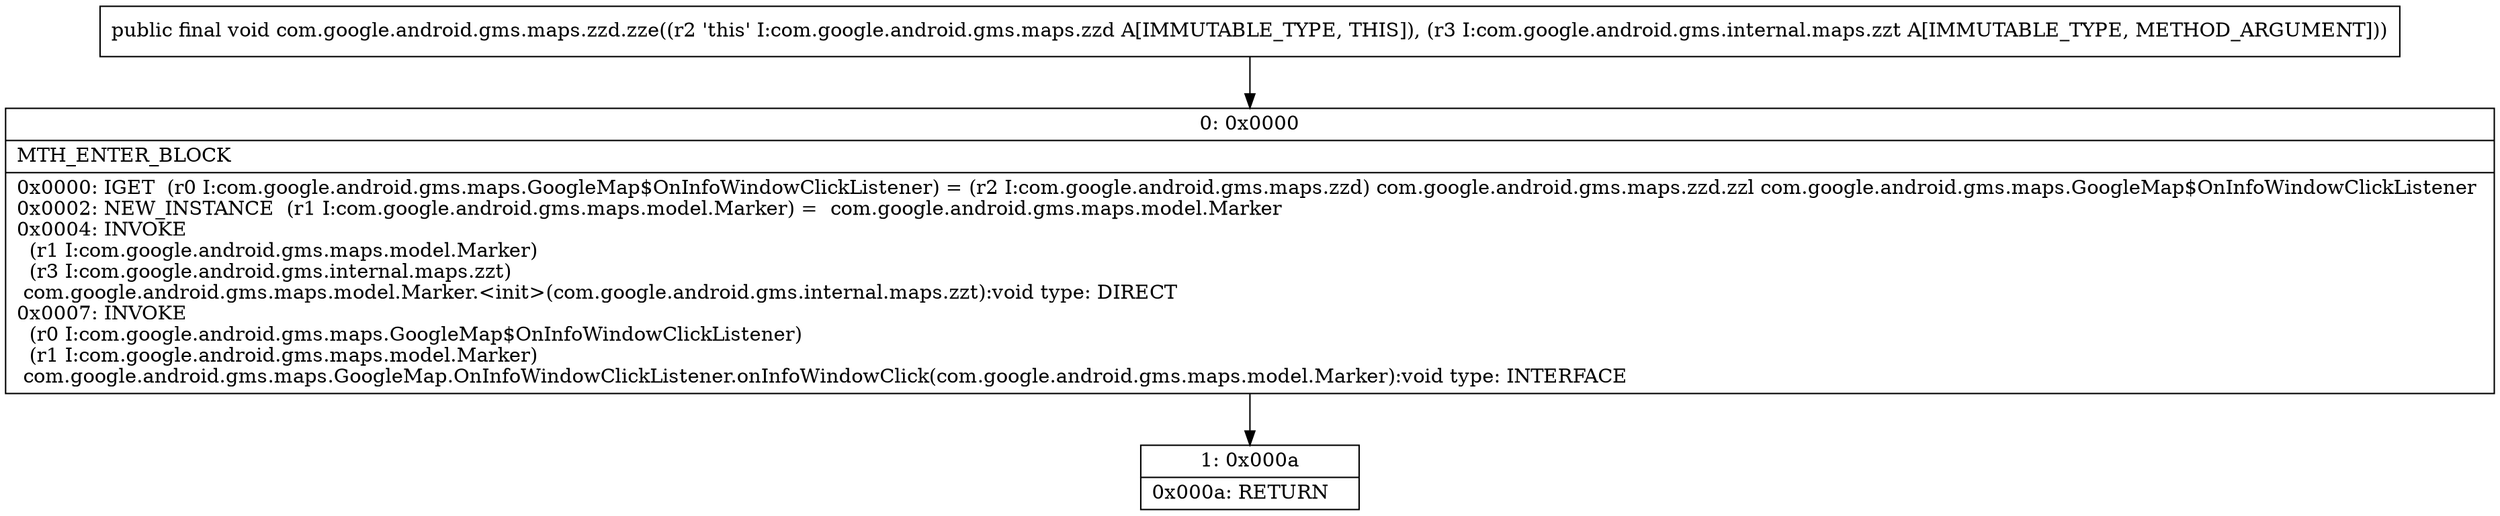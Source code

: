 digraph "CFG forcom.google.android.gms.maps.zzd.zze(Lcom\/google\/android\/gms\/internal\/maps\/zzt;)V" {
Node_0 [shape=record,label="{0\:\ 0x0000|MTH_ENTER_BLOCK\l|0x0000: IGET  (r0 I:com.google.android.gms.maps.GoogleMap$OnInfoWindowClickListener) = (r2 I:com.google.android.gms.maps.zzd) com.google.android.gms.maps.zzd.zzl com.google.android.gms.maps.GoogleMap$OnInfoWindowClickListener \l0x0002: NEW_INSTANCE  (r1 I:com.google.android.gms.maps.model.Marker) =  com.google.android.gms.maps.model.Marker \l0x0004: INVOKE  \l  (r1 I:com.google.android.gms.maps.model.Marker)\l  (r3 I:com.google.android.gms.internal.maps.zzt)\l com.google.android.gms.maps.model.Marker.\<init\>(com.google.android.gms.internal.maps.zzt):void type: DIRECT \l0x0007: INVOKE  \l  (r0 I:com.google.android.gms.maps.GoogleMap$OnInfoWindowClickListener)\l  (r1 I:com.google.android.gms.maps.model.Marker)\l com.google.android.gms.maps.GoogleMap.OnInfoWindowClickListener.onInfoWindowClick(com.google.android.gms.maps.model.Marker):void type: INTERFACE \l}"];
Node_1 [shape=record,label="{1\:\ 0x000a|0x000a: RETURN   \l}"];
MethodNode[shape=record,label="{public final void com.google.android.gms.maps.zzd.zze((r2 'this' I:com.google.android.gms.maps.zzd A[IMMUTABLE_TYPE, THIS]), (r3 I:com.google.android.gms.internal.maps.zzt A[IMMUTABLE_TYPE, METHOD_ARGUMENT])) }"];
MethodNode -> Node_0;
Node_0 -> Node_1;
}

